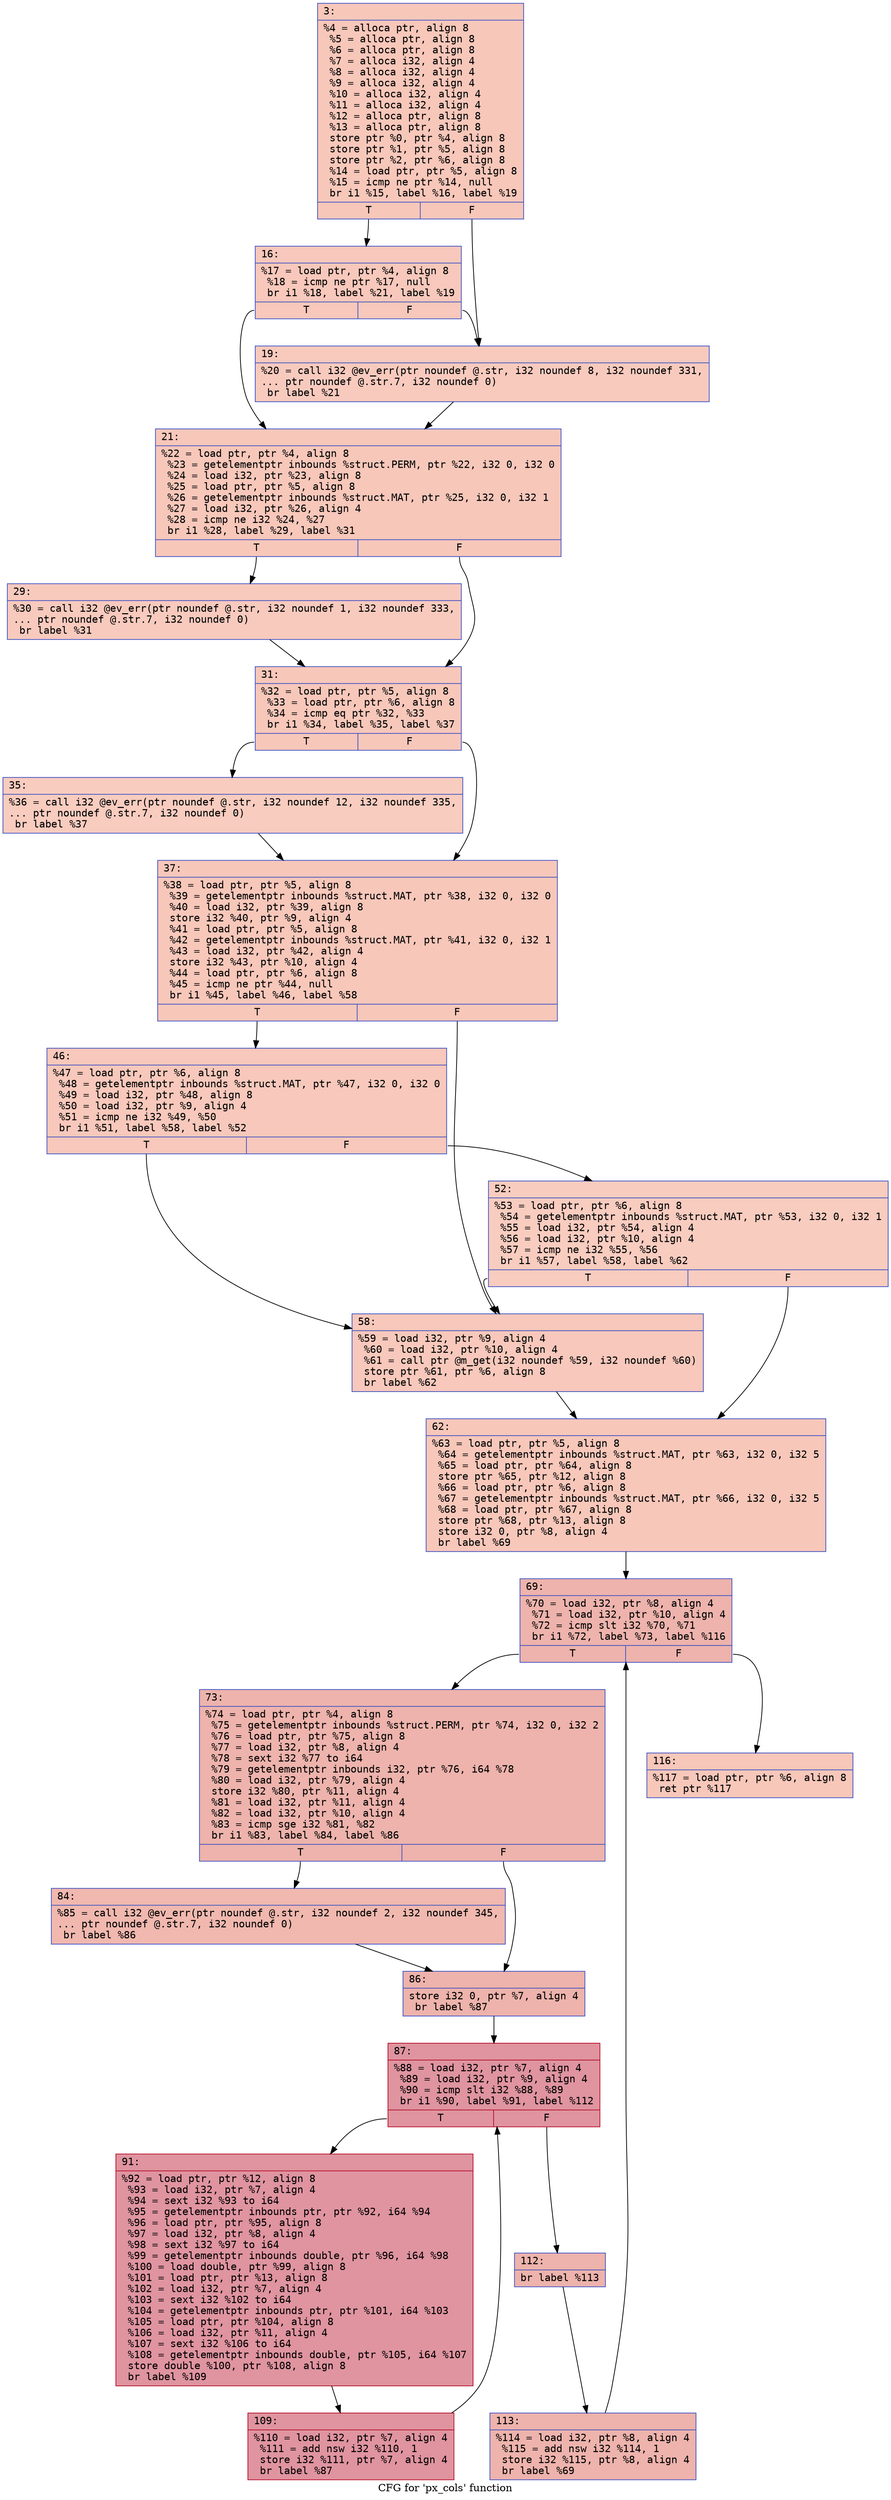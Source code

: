 digraph "CFG for 'px_cols' function" {
	label="CFG for 'px_cols' function";

	Node0x6000018c8730 [shape=record,color="#3d50c3ff", style=filled, fillcolor="#ec7f6370" fontname="Courier",label="{3:\l|  %4 = alloca ptr, align 8\l  %5 = alloca ptr, align 8\l  %6 = alloca ptr, align 8\l  %7 = alloca i32, align 4\l  %8 = alloca i32, align 4\l  %9 = alloca i32, align 4\l  %10 = alloca i32, align 4\l  %11 = alloca i32, align 4\l  %12 = alloca ptr, align 8\l  %13 = alloca ptr, align 8\l  store ptr %0, ptr %4, align 8\l  store ptr %1, ptr %5, align 8\l  store ptr %2, ptr %6, align 8\l  %14 = load ptr, ptr %5, align 8\l  %15 = icmp ne ptr %14, null\l  br i1 %15, label %16, label %19\l|{<s0>T|<s1>F}}"];
	Node0x6000018c8730:s0 -> Node0x6000018c8780[tooltip="3 -> 16\nProbability 62.50%" ];
	Node0x6000018c8730:s1 -> Node0x6000018c87d0[tooltip="3 -> 19\nProbability 37.50%" ];
	Node0x6000018c8780 [shape=record,color="#3d50c3ff", style=filled, fillcolor="#ed836670" fontname="Courier",label="{16:\l|  %17 = load ptr, ptr %4, align 8\l  %18 = icmp ne ptr %17, null\l  br i1 %18, label %21, label %19\l|{<s0>T|<s1>F}}"];
	Node0x6000018c8780:s0 -> Node0x6000018c8820[tooltip="16 -> 21\nProbability 62.50%" ];
	Node0x6000018c8780:s1 -> Node0x6000018c87d0[tooltip="16 -> 19\nProbability 37.50%" ];
	Node0x6000018c87d0 [shape=record,color="#3d50c3ff", style=filled, fillcolor="#ef886b70" fontname="Courier",label="{19:\l|  %20 = call i32 @ev_err(ptr noundef @.str, i32 noundef 8, i32 noundef 331,\l... ptr noundef @.str.7, i32 noundef 0)\l  br label %21\l}"];
	Node0x6000018c87d0 -> Node0x6000018c8820[tooltip="19 -> 21\nProbability 100.00%" ];
	Node0x6000018c8820 [shape=record,color="#3d50c3ff", style=filled, fillcolor="#ec7f6370" fontname="Courier",label="{21:\l|  %22 = load ptr, ptr %4, align 8\l  %23 = getelementptr inbounds %struct.PERM, ptr %22, i32 0, i32 0\l  %24 = load i32, ptr %23, align 8\l  %25 = load ptr, ptr %5, align 8\l  %26 = getelementptr inbounds %struct.MAT, ptr %25, i32 0, i32 1\l  %27 = load i32, ptr %26, align 4\l  %28 = icmp ne i32 %24, %27\l  br i1 %28, label %29, label %31\l|{<s0>T|<s1>F}}"];
	Node0x6000018c8820:s0 -> Node0x6000018c8870[tooltip="21 -> 29\nProbability 50.00%" ];
	Node0x6000018c8820:s1 -> Node0x6000018c88c0[tooltip="21 -> 31\nProbability 50.00%" ];
	Node0x6000018c8870 [shape=record,color="#3d50c3ff", style=filled, fillcolor="#ef886b70" fontname="Courier",label="{29:\l|  %30 = call i32 @ev_err(ptr noundef @.str, i32 noundef 1, i32 noundef 333,\l... ptr noundef @.str.7, i32 noundef 0)\l  br label %31\l}"];
	Node0x6000018c8870 -> Node0x6000018c88c0[tooltip="29 -> 31\nProbability 100.00%" ];
	Node0x6000018c88c0 [shape=record,color="#3d50c3ff", style=filled, fillcolor="#ec7f6370" fontname="Courier",label="{31:\l|  %32 = load ptr, ptr %5, align 8\l  %33 = load ptr, ptr %6, align 8\l  %34 = icmp eq ptr %32, %33\l  br i1 %34, label %35, label %37\l|{<s0>T|<s1>F}}"];
	Node0x6000018c88c0:s0 -> Node0x6000018c8910[tooltip="31 -> 35\nProbability 37.50%" ];
	Node0x6000018c88c0:s1 -> Node0x6000018c8960[tooltip="31 -> 37\nProbability 62.50%" ];
	Node0x6000018c8910 [shape=record,color="#3d50c3ff", style=filled, fillcolor="#f08b6e70" fontname="Courier",label="{35:\l|  %36 = call i32 @ev_err(ptr noundef @.str, i32 noundef 12, i32 noundef 335,\l... ptr noundef @.str.7, i32 noundef 0)\l  br label %37\l}"];
	Node0x6000018c8910 -> Node0x6000018c8960[tooltip="35 -> 37\nProbability 100.00%" ];
	Node0x6000018c8960 [shape=record,color="#3d50c3ff", style=filled, fillcolor="#ec7f6370" fontname="Courier",label="{37:\l|  %38 = load ptr, ptr %5, align 8\l  %39 = getelementptr inbounds %struct.MAT, ptr %38, i32 0, i32 0\l  %40 = load i32, ptr %39, align 8\l  store i32 %40, ptr %9, align 4\l  %41 = load ptr, ptr %5, align 8\l  %42 = getelementptr inbounds %struct.MAT, ptr %41, i32 0, i32 1\l  %43 = load i32, ptr %42, align 4\l  store i32 %43, ptr %10, align 4\l  %44 = load ptr, ptr %6, align 8\l  %45 = icmp ne ptr %44, null\l  br i1 %45, label %46, label %58\l|{<s0>T|<s1>F}}"];
	Node0x6000018c8960:s0 -> Node0x6000018c89b0[tooltip="37 -> 46\nProbability 62.50%" ];
	Node0x6000018c8960:s1 -> Node0x6000018c8a50[tooltip="37 -> 58\nProbability 37.50%" ];
	Node0x6000018c89b0 [shape=record,color="#3d50c3ff", style=filled, fillcolor="#ed836670" fontname="Courier",label="{46:\l|  %47 = load ptr, ptr %6, align 8\l  %48 = getelementptr inbounds %struct.MAT, ptr %47, i32 0, i32 0\l  %49 = load i32, ptr %48, align 8\l  %50 = load i32, ptr %9, align 4\l  %51 = icmp ne i32 %49, %50\l  br i1 %51, label %58, label %52\l|{<s0>T|<s1>F}}"];
	Node0x6000018c89b0:s0 -> Node0x6000018c8a50[tooltip="46 -> 58\nProbability 50.00%" ];
	Node0x6000018c89b0:s1 -> Node0x6000018c8a00[tooltip="46 -> 52\nProbability 50.00%" ];
	Node0x6000018c8a00 [shape=record,color="#3d50c3ff", style=filled, fillcolor="#f08b6e70" fontname="Courier",label="{52:\l|  %53 = load ptr, ptr %6, align 8\l  %54 = getelementptr inbounds %struct.MAT, ptr %53, i32 0, i32 1\l  %55 = load i32, ptr %54, align 4\l  %56 = load i32, ptr %10, align 4\l  %57 = icmp ne i32 %55, %56\l  br i1 %57, label %58, label %62\l|{<s0>T|<s1>F}}"];
	Node0x6000018c8a00:s0 -> Node0x6000018c8a50[tooltip="52 -> 58\nProbability 50.00%" ];
	Node0x6000018c8a00:s1 -> Node0x6000018c8aa0[tooltip="52 -> 62\nProbability 50.00%" ];
	Node0x6000018c8a50 [shape=record,color="#3d50c3ff", style=filled, fillcolor="#ed836670" fontname="Courier",label="{58:\l|  %59 = load i32, ptr %9, align 4\l  %60 = load i32, ptr %10, align 4\l  %61 = call ptr @m_get(i32 noundef %59, i32 noundef %60)\l  store ptr %61, ptr %6, align 8\l  br label %62\l}"];
	Node0x6000018c8a50 -> Node0x6000018c8aa0[tooltip="58 -> 62\nProbability 100.00%" ];
	Node0x6000018c8aa0 [shape=record,color="#3d50c3ff", style=filled, fillcolor="#ec7f6370" fontname="Courier",label="{62:\l|  %63 = load ptr, ptr %5, align 8\l  %64 = getelementptr inbounds %struct.MAT, ptr %63, i32 0, i32 5\l  %65 = load ptr, ptr %64, align 8\l  store ptr %65, ptr %12, align 8\l  %66 = load ptr, ptr %6, align 8\l  %67 = getelementptr inbounds %struct.MAT, ptr %66, i32 0, i32 5\l  %68 = load ptr, ptr %67, align 8\l  store ptr %68, ptr %13, align 8\l  store i32 0, ptr %8, align 4\l  br label %69\l}"];
	Node0x6000018c8aa0 -> Node0x6000018c8af0[tooltip="62 -> 69\nProbability 100.00%" ];
	Node0x6000018c8af0 [shape=record,color="#3d50c3ff", style=filled, fillcolor="#d6524470" fontname="Courier",label="{69:\l|  %70 = load i32, ptr %8, align 4\l  %71 = load i32, ptr %10, align 4\l  %72 = icmp slt i32 %70, %71\l  br i1 %72, label %73, label %116\l|{<s0>T|<s1>F}}"];
	Node0x6000018c8af0:s0 -> Node0x6000018c8b40[tooltip="69 -> 73\nProbability 96.88%" ];
	Node0x6000018c8af0:s1 -> Node0x6000018c8dc0[tooltip="69 -> 116\nProbability 3.12%" ];
	Node0x6000018c8b40 [shape=record,color="#3d50c3ff", style=filled, fillcolor="#d6524470" fontname="Courier",label="{73:\l|  %74 = load ptr, ptr %4, align 8\l  %75 = getelementptr inbounds %struct.PERM, ptr %74, i32 0, i32 2\l  %76 = load ptr, ptr %75, align 8\l  %77 = load i32, ptr %8, align 4\l  %78 = sext i32 %77 to i64\l  %79 = getelementptr inbounds i32, ptr %76, i64 %78\l  %80 = load i32, ptr %79, align 4\l  store i32 %80, ptr %11, align 4\l  %81 = load i32, ptr %11, align 4\l  %82 = load i32, ptr %10, align 4\l  %83 = icmp sge i32 %81, %82\l  br i1 %83, label %84, label %86\l|{<s0>T|<s1>F}}"];
	Node0x6000018c8b40:s0 -> Node0x6000018c8b90[tooltip="73 -> 84\nProbability 50.00%" ];
	Node0x6000018c8b40:s1 -> Node0x6000018c8be0[tooltip="73 -> 86\nProbability 50.00%" ];
	Node0x6000018c8b90 [shape=record,color="#3d50c3ff", style=filled, fillcolor="#dc5d4a70" fontname="Courier",label="{84:\l|  %85 = call i32 @ev_err(ptr noundef @.str, i32 noundef 2, i32 noundef 345,\l... ptr noundef @.str.7, i32 noundef 0)\l  br label %86\l}"];
	Node0x6000018c8b90 -> Node0x6000018c8be0[tooltip="84 -> 86\nProbability 100.00%" ];
	Node0x6000018c8be0 [shape=record,color="#3d50c3ff", style=filled, fillcolor="#d6524470" fontname="Courier",label="{86:\l|  store i32 0, ptr %7, align 4\l  br label %87\l}"];
	Node0x6000018c8be0 -> Node0x6000018c8c30[tooltip="86 -> 87\nProbability 100.00%" ];
	Node0x6000018c8c30 [shape=record,color="#b70d28ff", style=filled, fillcolor="#b70d2870" fontname="Courier",label="{87:\l|  %88 = load i32, ptr %7, align 4\l  %89 = load i32, ptr %9, align 4\l  %90 = icmp slt i32 %88, %89\l  br i1 %90, label %91, label %112\l|{<s0>T|<s1>F}}"];
	Node0x6000018c8c30:s0 -> Node0x6000018c8c80[tooltip="87 -> 91\nProbability 96.88%" ];
	Node0x6000018c8c30:s1 -> Node0x6000018c8d20[tooltip="87 -> 112\nProbability 3.12%" ];
	Node0x6000018c8c80 [shape=record,color="#b70d28ff", style=filled, fillcolor="#b70d2870" fontname="Courier",label="{91:\l|  %92 = load ptr, ptr %12, align 8\l  %93 = load i32, ptr %7, align 4\l  %94 = sext i32 %93 to i64\l  %95 = getelementptr inbounds ptr, ptr %92, i64 %94\l  %96 = load ptr, ptr %95, align 8\l  %97 = load i32, ptr %8, align 4\l  %98 = sext i32 %97 to i64\l  %99 = getelementptr inbounds double, ptr %96, i64 %98\l  %100 = load double, ptr %99, align 8\l  %101 = load ptr, ptr %13, align 8\l  %102 = load i32, ptr %7, align 4\l  %103 = sext i32 %102 to i64\l  %104 = getelementptr inbounds ptr, ptr %101, i64 %103\l  %105 = load ptr, ptr %104, align 8\l  %106 = load i32, ptr %11, align 4\l  %107 = sext i32 %106 to i64\l  %108 = getelementptr inbounds double, ptr %105, i64 %107\l  store double %100, ptr %108, align 8\l  br label %109\l}"];
	Node0x6000018c8c80 -> Node0x6000018c8cd0[tooltip="91 -> 109\nProbability 100.00%" ];
	Node0x6000018c8cd0 [shape=record,color="#b70d28ff", style=filled, fillcolor="#b70d2870" fontname="Courier",label="{109:\l|  %110 = load i32, ptr %7, align 4\l  %111 = add nsw i32 %110, 1\l  store i32 %111, ptr %7, align 4\l  br label %87\l}"];
	Node0x6000018c8cd0 -> Node0x6000018c8c30[tooltip="109 -> 87\nProbability 100.00%" ];
	Node0x6000018c8d20 [shape=record,color="#3d50c3ff", style=filled, fillcolor="#d6524470" fontname="Courier",label="{112:\l|  br label %113\l}"];
	Node0x6000018c8d20 -> Node0x6000018c8d70[tooltip="112 -> 113\nProbability 100.00%" ];
	Node0x6000018c8d70 [shape=record,color="#3d50c3ff", style=filled, fillcolor="#d6524470" fontname="Courier",label="{113:\l|  %114 = load i32, ptr %8, align 4\l  %115 = add nsw i32 %114, 1\l  store i32 %115, ptr %8, align 4\l  br label %69\l}"];
	Node0x6000018c8d70 -> Node0x6000018c8af0[tooltip="113 -> 69\nProbability 100.00%" ];
	Node0x6000018c8dc0 [shape=record,color="#3d50c3ff", style=filled, fillcolor="#ec7f6370" fontname="Courier",label="{116:\l|  %117 = load ptr, ptr %6, align 8\l  ret ptr %117\l}"];
}

